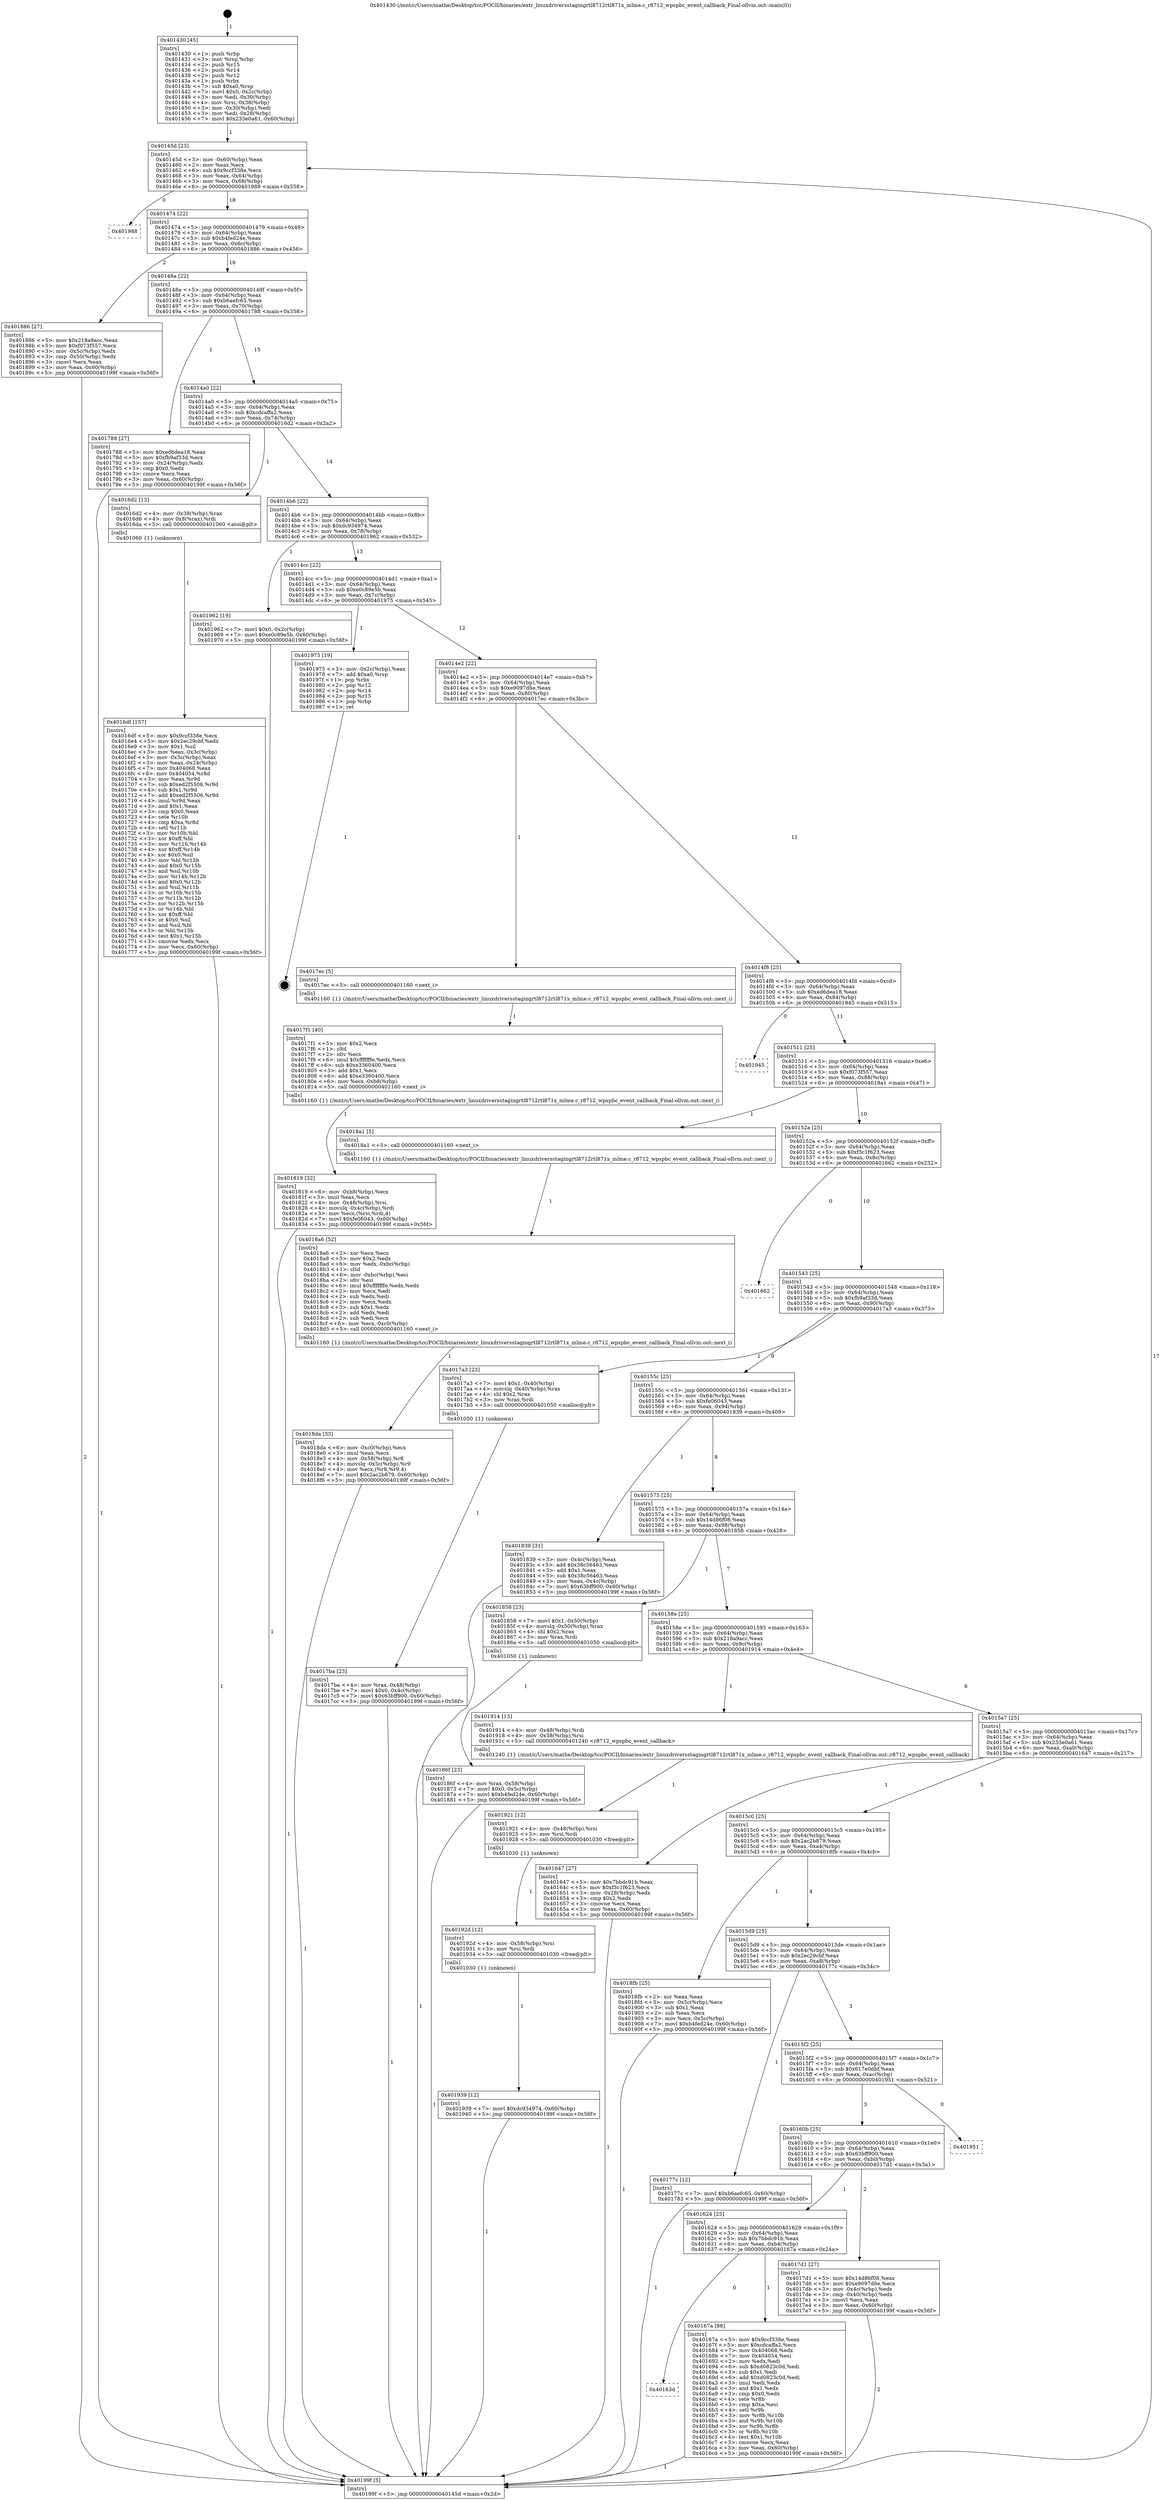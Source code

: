 digraph "0x401430" {
  label = "0x401430 (/mnt/c/Users/mathe/Desktop/tcc/POCII/binaries/extr_linuxdriversstagingrtl8712rtl871x_mlme.c_r8712_wpspbc_event_callback_Final-ollvm.out::main(0))"
  labelloc = "t"
  node[shape=record]

  Entry [label="",width=0.3,height=0.3,shape=circle,fillcolor=black,style=filled]
  "0x40145d" [label="{
     0x40145d [23]\l
     | [instrs]\l
     &nbsp;&nbsp;0x40145d \<+3\>: mov -0x60(%rbp),%eax\l
     &nbsp;&nbsp;0x401460 \<+2\>: mov %eax,%ecx\l
     &nbsp;&nbsp;0x401462 \<+6\>: sub $0x9ccf338e,%ecx\l
     &nbsp;&nbsp;0x401468 \<+3\>: mov %eax,-0x64(%rbp)\l
     &nbsp;&nbsp;0x40146b \<+3\>: mov %ecx,-0x68(%rbp)\l
     &nbsp;&nbsp;0x40146e \<+6\>: je 0000000000401988 \<main+0x558\>\l
  }"]
  "0x401988" [label="{
     0x401988\l
  }", style=dashed]
  "0x401474" [label="{
     0x401474 [22]\l
     | [instrs]\l
     &nbsp;&nbsp;0x401474 \<+5\>: jmp 0000000000401479 \<main+0x49\>\l
     &nbsp;&nbsp;0x401479 \<+3\>: mov -0x64(%rbp),%eax\l
     &nbsp;&nbsp;0x40147c \<+5\>: sub $0xb4fed24e,%eax\l
     &nbsp;&nbsp;0x401481 \<+3\>: mov %eax,-0x6c(%rbp)\l
     &nbsp;&nbsp;0x401484 \<+6\>: je 0000000000401886 \<main+0x456\>\l
  }"]
  Exit [label="",width=0.3,height=0.3,shape=circle,fillcolor=black,style=filled,peripheries=2]
  "0x401886" [label="{
     0x401886 [27]\l
     | [instrs]\l
     &nbsp;&nbsp;0x401886 \<+5\>: mov $0x218a9acc,%eax\l
     &nbsp;&nbsp;0x40188b \<+5\>: mov $0xf073f557,%ecx\l
     &nbsp;&nbsp;0x401890 \<+3\>: mov -0x5c(%rbp),%edx\l
     &nbsp;&nbsp;0x401893 \<+3\>: cmp -0x50(%rbp),%edx\l
     &nbsp;&nbsp;0x401896 \<+3\>: cmovl %ecx,%eax\l
     &nbsp;&nbsp;0x401899 \<+3\>: mov %eax,-0x60(%rbp)\l
     &nbsp;&nbsp;0x40189c \<+5\>: jmp 000000000040199f \<main+0x56f\>\l
  }"]
  "0x40148a" [label="{
     0x40148a [22]\l
     | [instrs]\l
     &nbsp;&nbsp;0x40148a \<+5\>: jmp 000000000040148f \<main+0x5f\>\l
     &nbsp;&nbsp;0x40148f \<+3\>: mov -0x64(%rbp),%eax\l
     &nbsp;&nbsp;0x401492 \<+5\>: sub $0xb6aefc65,%eax\l
     &nbsp;&nbsp;0x401497 \<+3\>: mov %eax,-0x70(%rbp)\l
     &nbsp;&nbsp;0x40149a \<+6\>: je 0000000000401788 \<main+0x358\>\l
  }"]
  "0x401939" [label="{
     0x401939 [12]\l
     | [instrs]\l
     &nbsp;&nbsp;0x401939 \<+7\>: movl $0xdc934974,-0x60(%rbp)\l
     &nbsp;&nbsp;0x401940 \<+5\>: jmp 000000000040199f \<main+0x56f\>\l
  }"]
  "0x401788" [label="{
     0x401788 [27]\l
     | [instrs]\l
     &nbsp;&nbsp;0x401788 \<+5\>: mov $0xed6dea18,%eax\l
     &nbsp;&nbsp;0x40178d \<+5\>: mov $0xfb9af33d,%ecx\l
     &nbsp;&nbsp;0x401792 \<+3\>: mov -0x24(%rbp),%edx\l
     &nbsp;&nbsp;0x401795 \<+3\>: cmp $0x0,%edx\l
     &nbsp;&nbsp;0x401798 \<+3\>: cmove %ecx,%eax\l
     &nbsp;&nbsp;0x40179b \<+3\>: mov %eax,-0x60(%rbp)\l
     &nbsp;&nbsp;0x40179e \<+5\>: jmp 000000000040199f \<main+0x56f\>\l
  }"]
  "0x4014a0" [label="{
     0x4014a0 [22]\l
     | [instrs]\l
     &nbsp;&nbsp;0x4014a0 \<+5\>: jmp 00000000004014a5 \<main+0x75\>\l
     &nbsp;&nbsp;0x4014a5 \<+3\>: mov -0x64(%rbp),%eax\l
     &nbsp;&nbsp;0x4014a8 \<+5\>: sub $0xcdcaffa2,%eax\l
     &nbsp;&nbsp;0x4014ad \<+3\>: mov %eax,-0x74(%rbp)\l
     &nbsp;&nbsp;0x4014b0 \<+6\>: je 00000000004016d2 \<main+0x2a2\>\l
  }"]
  "0x40192d" [label="{
     0x40192d [12]\l
     | [instrs]\l
     &nbsp;&nbsp;0x40192d \<+4\>: mov -0x58(%rbp),%rsi\l
     &nbsp;&nbsp;0x401931 \<+3\>: mov %rsi,%rdi\l
     &nbsp;&nbsp;0x401934 \<+5\>: call 0000000000401030 \<free@plt\>\l
     | [calls]\l
     &nbsp;&nbsp;0x401030 \{1\} (unknown)\l
  }"]
  "0x4016d2" [label="{
     0x4016d2 [13]\l
     | [instrs]\l
     &nbsp;&nbsp;0x4016d2 \<+4\>: mov -0x38(%rbp),%rax\l
     &nbsp;&nbsp;0x4016d6 \<+4\>: mov 0x8(%rax),%rdi\l
     &nbsp;&nbsp;0x4016da \<+5\>: call 0000000000401060 \<atoi@plt\>\l
     | [calls]\l
     &nbsp;&nbsp;0x401060 \{1\} (unknown)\l
  }"]
  "0x4014b6" [label="{
     0x4014b6 [22]\l
     | [instrs]\l
     &nbsp;&nbsp;0x4014b6 \<+5\>: jmp 00000000004014bb \<main+0x8b\>\l
     &nbsp;&nbsp;0x4014bb \<+3\>: mov -0x64(%rbp),%eax\l
     &nbsp;&nbsp;0x4014be \<+5\>: sub $0xdc934974,%eax\l
     &nbsp;&nbsp;0x4014c3 \<+3\>: mov %eax,-0x78(%rbp)\l
     &nbsp;&nbsp;0x4014c6 \<+6\>: je 0000000000401962 \<main+0x532\>\l
  }"]
  "0x401921" [label="{
     0x401921 [12]\l
     | [instrs]\l
     &nbsp;&nbsp;0x401921 \<+4\>: mov -0x48(%rbp),%rsi\l
     &nbsp;&nbsp;0x401925 \<+3\>: mov %rsi,%rdi\l
     &nbsp;&nbsp;0x401928 \<+5\>: call 0000000000401030 \<free@plt\>\l
     | [calls]\l
     &nbsp;&nbsp;0x401030 \{1\} (unknown)\l
  }"]
  "0x401962" [label="{
     0x401962 [19]\l
     | [instrs]\l
     &nbsp;&nbsp;0x401962 \<+7\>: movl $0x0,-0x2c(%rbp)\l
     &nbsp;&nbsp;0x401969 \<+7\>: movl $0xe0c89e5b,-0x60(%rbp)\l
     &nbsp;&nbsp;0x401970 \<+5\>: jmp 000000000040199f \<main+0x56f\>\l
  }"]
  "0x4014cc" [label="{
     0x4014cc [22]\l
     | [instrs]\l
     &nbsp;&nbsp;0x4014cc \<+5\>: jmp 00000000004014d1 \<main+0xa1\>\l
     &nbsp;&nbsp;0x4014d1 \<+3\>: mov -0x64(%rbp),%eax\l
     &nbsp;&nbsp;0x4014d4 \<+5\>: sub $0xe0c89e5b,%eax\l
     &nbsp;&nbsp;0x4014d9 \<+3\>: mov %eax,-0x7c(%rbp)\l
     &nbsp;&nbsp;0x4014dc \<+6\>: je 0000000000401975 \<main+0x545\>\l
  }"]
  "0x4018da" [label="{
     0x4018da [33]\l
     | [instrs]\l
     &nbsp;&nbsp;0x4018da \<+6\>: mov -0xc0(%rbp),%ecx\l
     &nbsp;&nbsp;0x4018e0 \<+3\>: imul %eax,%ecx\l
     &nbsp;&nbsp;0x4018e3 \<+4\>: mov -0x58(%rbp),%r8\l
     &nbsp;&nbsp;0x4018e7 \<+4\>: movslq -0x5c(%rbp),%r9\l
     &nbsp;&nbsp;0x4018eb \<+4\>: mov %ecx,(%r8,%r9,4)\l
     &nbsp;&nbsp;0x4018ef \<+7\>: movl $0x2ac2b879,-0x60(%rbp)\l
     &nbsp;&nbsp;0x4018f6 \<+5\>: jmp 000000000040199f \<main+0x56f\>\l
  }"]
  "0x401975" [label="{
     0x401975 [19]\l
     | [instrs]\l
     &nbsp;&nbsp;0x401975 \<+3\>: mov -0x2c(%rbp),%eax\l
     &nbsp;&nbsp;0x401978 \<+7\>: add $0xa0,%rsp\l
     &nbsp;&nbsp;0x40197f \<+1\>: pop %rbx\l
     &nbsp;&nbsp;0x401980 \<+2\>: pop %r12\l
     &nbsp;&nbsp;0x401982 \<+2\>: pop %r14\l
     &nbsp;&nbsp;0x401984 \<+2\>: pop %r15\l
     &nbsp;&nbsp;0x401986 \<+1\>: pop %rbp\l
     &nbsp;&nbsp;0x401987 \<+1\>: ret\l
  }"]
  "0x4014e2" [label="{
     0x4014e2 [22]\l
     | [instrs]\l
     &nbsp;&nbsp;0x4014e2 \<+5\>: jmp 00000000004014e7 \<main+0xb7\>\l
     &nbsp;&nbsp;0x4014e7 \<+3\>: mov -0x64(%rbp),%eax\l
     &nbsp;&nbsp;0x4014ea \<+5\>: sub $0xe9097d6e,%eax\l
     &nbsp;&nbsp;0x4014ef \<+3\>: mov %eax,-0x80(%rbp)\l
     &nbsp;&nbsp;0x4014f2 \<+6\>: je 00000000004017ec \<main+0x3bc\>\l
  }"]
  "0x4018a6" [label="{
     0x4018a6 [52]\l
     | [instrs]\l
     &nbsp;&nbsp;0x4018a6 \<+2\>: xor %ecx,%ecx\l
     &nbsp;&nbsp;0x4018a8 \<+5\>: mov $0x2,%edx\l
     &nbsp;&nbsp;0x4018ad \<+6\>: mov %edx,-0xbc(%rbp)\l
     &nbsp;&nbsp;0x4018b3 \<+1\>: cltd\l
     &nbsp;&nbsp;0x4018b4 \<+6\>: mov -0xbc(%rbp),%esi\l
     &nbsp;&nbsp;0x4018ba \<+2\>: idiv %esi\l
     &nbsp;&nbsp;0x4018bc \<+6\>: imul $0xfffffffe,%edx,%edx\l
     &nbsp;&nbsp;0x4018c2 \<+2\>: mov %ecx,%edi\l
     &nbsp;&nbsp;0x4018c4 \<+2\>: sub %edx,%edi\l
     &nbsp;&nbsp;0x4018c6 \<+2\>: mov %ecx,%edx\l
     &nbsp;&nbsp;0x4018c8 \<+3\>: sub $0x1,%edx\l
     &nbsp;&nbsp;0x4018cb \<+2\>: add %edx,%edi\l
     &nbsp;&nbsp;0x4018cd \<+2\>: sub %edi,%ecx\l
     &nbsp;&nbsp;0x4018cf \<+6\>: mov %ecx,-0xc0(%rbp)\l
     &nbsp;&nbsp;0x4018d5 \<+5\>: call 0000000000401160 \<next_i\>\l
     | [calls]\l
     &nbsp;&nbsp;0x401160 \{1\} (/mnt/c/Users/mathe/Desktop/tcc/POCII/binaries/extr_linuxdriversstagingrtl8712rtl871x_mlme.c_r8712_wpspbc_event_callback_Final-ollvm.out::next_i)\l
  }"]
  "0x4017ec" [label="{
     0x4017ec [5]\l
     | [instrs]\l
     &nbsp;&nbsp;0x4017ec \<+5\>: call 0000000000401160 \<next_i\>\l
     | [calls]\l
     &nbsp;&nbsp;0x401160 \{1\} (/mnt/c/Users/mathe/Desktop/tcc/POCII/binaries/extr_linuxdriversstagingrtl8712rtl871x_mlme.c_r8712_wpspbc_event_callback_Final-ollvm.out::next_i)\l
  }"]
  "0x4014f8" [label="{
     0x4014f8 [25]\l
     | [instrs]\l
     &nbsp;&nbsp;0x4014f8 \<+5\>: jmp 00000000004014fd \<main+0xcd\>\l
     &nbsp;&nbsp;0x4014fd \<+3\>: mov -0x64(%rbp),%eax\l
     &nbsp;&nbsp;0x401500 \<+5\>: sub $0xed6dea18,%eax\l
     &nbsp;&nbsp;0x401505 \<+6\>: mov %eax,-0x84(%rbp)\l
     &nbsp;&nbsp;0x40150b \<+6\>: je 0000000000401945 \<main+0x515\>\l
  }"]
  "0x40186f" [label="{
     0x40186f [23]\l
     | [instrs]\l
     &nbsp;&nbsp;0x40186f \<+4\>: mov %rax,-0x58(%rbp)\l
     &nbsp;&nbsp;0x401873 \<+7\>: movl $0x0,-0x5c(%rbp)\l
     &nbsp;&nbsp;0x40187a \<+7\>: movl $0xb4fed24e,-0x60(%rbp)\l
     &nbsp;&nbsp;0x401881 \<+5\>: jmp 000000000040199f \<main+0x56f\>\l
  }"]
  "0x401945" [label="{
     0x401945\l
  }", style=dashed]
  "0x401511" [label="{
     0x401511 [25]\l
     | [instrs]\l
     &nbsp;&nbsp;0x401511 \<+5\>: jmp 0000000000401516 \<main+0xe6\>\l
     &nbsp;&nbsp;0x401516 \<+3\>: mov -0x64(%rbp),%eax\l
     &nbsp;&nbsp;0x401519 \<+5\>: sub $0xf073f557,%eax\l
     &nbsp;&nbsp;0x40151e \<+6\>: mov %eax,-0x88(%rbp)\l
     &nbsp;&nbsp;0x401524 \<+6\>: je 00000000004018a1 \<main+0x471\>\l
  }"]
  "0x401819" [label="{
     0x401819 [32]\l
     | [instrs]\l
     &nbsp;&nbsp;0x401819 \<+6\>: mov -0xb8(%rbp),%ecx\l
     &nbsp;&nbsp;0x40181f \<+3\>: imul %eax,%ecx\l
     &nbsp;&nbsp;0x401822 \<+4\>: mov -0x48(%rbp),%rsi\l
     &nbsp;&nbsp;0x401826 \<+4\>: movslq -0x4c(%rbp),%rdi\l
     &nbsp;&nbsp;0x40182a \<+3\>: mov %ecx,(%rsi,%rdi,4)\l
     &nbsp;&nbsp;0x40182d \<+7\>: movl $0xfe06043,-0x60(%rbp)\l
     &nbsp;&nbsp;0x401834 \<+5\>: jmp 000000000040199f \<main+0x56f\>\l
  }"]
  "0x4018a1" [label="{
     0x4018a1 [5]\l
     | [instrs]\l
     &nbsp;&nbsp;0x4018a1 \<+5\>: call 0000000000401160 \<next_i\>\l
     | [calls]\l
     &nbsp;&nbsp;0x401160 \{1\} (/mnt/c/Users/mathe/Desktop/tcc/POCII/binaries/extr_linuxdriversstagingrtl8712rtl871x_mlme.c_r8712_wpspbc_event_callback_Final-ollvm.out::next_i)\l
  }"]
  "0x40152a" [label="{
     0x40152a [25]\l
     | [instrs]\l
     &nbsp;&nbsp;0x40152a \<+5\>: jmp 000000000040152f \<main+0xff\>\l
     &nbsp;&nbsp;0x40152f \<+3\>: mov -0x64(%rbp),%eax\l
     &nbsp;&nbsp;0x401532 \<+5\>: sub $0xf3c1f623,%eax\l
     &nbsp;&nbsp;0x401537 \<+6\>: mov %eax,-0x8c(%rbp)\l
     &nbsp;&nbsp;0x40153d \<+6\>: je 0000000000401662 \<main+0x232\>\l
  }"]
  "0x4017f1" [label="{
     0x4017f1 [40]\l
     | [instrs]\l
     &nbsp;&nbsp;0x4017f1 \<+5\>: mov $0x2,%ecx\l
     &nbsp;&nbsp;0x4017f6 \<+1\>: cltd\l
     &nbsp;&nbsp;0x4017f7 \<+2\>: idiv %ecx\l
     &nbsp;&nbsp;0x4017f9 \<+6\>: imul $0xfffffffe,%edx,%ecx\l
     &nbsp;&nbsp;0x4017ff \<+6\>: sub $0xe3360400,%ecx\l
     &nbsp;&nbsp;0x401805 \<+3\>: add $0x1,%ecx\l
     &nbsp;&nbsp;0x401808 \<+6\>: add $0xe3360400,%ecx\l
     &nbsp;&nbsp;0x40180e \<+6\>: mov %ecx,-0xb8(%rbp)\l
     &nbsp;&nbsp;0x401814 \<+5\>: call 0000000000401160 \<next_i\>\l
     | [calls]\l
     &nbsp;&nbsp;0x401160 \{1\} (/mnt/c/Users/mathe/Desktop/tcc/POCII/binaries/extr_linuxdriversstagingrtl8712rtl871x_mlme.c_r8712_wpspbc_event_callback_Final-ollvm.out::next_i)\l
  }"]
  "0x401662" [label="{
     0x401662\l
  }", style=dashed]
  "0x401543" [label="{
     0x401543 [25]\l
     | [instrs]\l
     &nbsp;&nbsp;0x401543 \<+5\>: jmp 0000000000401548 \<main+0x118\>\l
     &nbsp;&nbsp;0x401548 \<+3\>: mov -0x64(%rbp),%eax\l
     &nbsp;&nbsp;0x40154b \<+5\>: sub $0xfb9af33d,%eax\l
     &nbsp;&nbsp;0x401550 \<+6\>: mov %eax,-0x90(%rbp)\l
     &nbsp;&nbsp;0x401556 \<+6\>: je 00000000004017a3 \<main+0x373\>\l
  }"]
  "0x4017ba" [label="{
     0x4017ba [23]\l
     | [instrs]\l
     &nbsp;&nbsp;0x4017ba \<+4\>: mov %rax,-0x48(%rbp)\l
     &nbsp;&nbsp;0x4017be \<+7\>: movl $0x0,-0x4c(%rbp)\l
     &nbsp;&nbsp;0x4017c5 \<+7\>: movl $0x63bff900,-0x60(%rbp)\l
     &nbsp;&nbsp;0x4017cc \<+5\>: jmp 000000000040199f \<main+0x56f\>\l
  }"]
  "0x4017a3" [label="{
     0x4017a3 [23]\l
     | [instrs]\l
     &nbsp;&nbsp;0x4017a3 \<+7\>: movl $0x1,-0x40(%rbp)\l
     &nbsp;&nbsp;0x4017aa \<+4\>: movslq -0x40(%rbp),%rax\l
     &nbsp;&nbsp;0x4017ae \<+4\>: shl $0x2,%rax\l
     &nbsp;&nbsp;0x4017b2 \<+3\>: mov %rax,%rdi\l
     &nbsp;&nbsp;0x4017b5 \<+5\>: call 0000000000401050 \<malloc@plt\>\l
     | [calls]\l
     &nbsp;&nbsp;0x401050 \{1\} (unknown)\l
  }"]
  "0x40155c" [label="{
     0x40155c [25]\l
     | [instrs]\l
     &nbsp;&nbsp;0x40155c \<+5\>: jmp 0000000000401561 \<main+0x131\>\l
     &nbsp;&nbsp;0x401561 \<+3\>: mov -0x64(%rbp),%eax\l
     &nbsp;&nbsp;0x401564 \<+5\>: sub $0xfe06043,%eax\l
     &nbsp;&nbsp;0x401569 \<+6\>: mov %eax,-0x94(%rbp)\l
     &nbsp;&nbsp;0x40156f \<+6\>: je 0000000000401839 \<main+0x409\>\l
  }"]
  "0x4016df" [label="{
     0x4016df [157]\l
     | [instrs]\l
     &nbsp;&nbsp;0x4016df \<+5\>: mov $0x9ccf338e,%ecx\l
     &nbsp;&nbsp;0x4016e4 \<+5\>: mov $0x2ec29cbf,%edx\l
     &nbsp;&nbsp;0x4016e9 \<+3\>: mov $0x1,%sil\l
     &nbsp;&nbsp;0x4016ec \<+3\>: mov %eax,-0x3c(%rbp)\l
     &nbsp;&nbsp;0x4016ef \<+3\>: mov -0x3c(%rbp),%eax\l
     &nbsp;&nbsp;0x4016f2 \<+3\>: mov %eax,-0x24(%rbp)\l
     &nbsp;&nbsp;0x4016f5 \<+7\>: mov 0x404068,%eax\l
     &nbsp;&nbsp;0x4016fc \<+8\>: mov 0x404054,%r8d\l
     &nbsp;&nbsp;0x401704 \<+3\>: mov %eax,%r9d\l
     &nbsp;&nbsp;0x401707 \<+7\>: sub $0xed2f5506,%r9d\l
     &nbsp;&nbsp;0x40170e \<+4\>: sub $0x1,%r9d\l
     &nbsp;&nbsp;0x401712 \<+7\>: add $0xed2f5506,%r9d\l
     &nbsp;&nbsp;0x401719 \<+4\>: imul %r9d,%eax\l
     &nbsp;&nbsp;0x40171d \<+3\>: and $0x1,%eax\l
     &nbsp;&nbsp;0x401720 \<+3\>: cmp $0x0,%eax\l
     &nbsp;&nbsp;0x401723 \<+4\>: sete %r10b\l
     &nbsp;&nbsp;0x401727 \<+4\>: cmp $0xa,%r8d\l
     &nbsp;&nbsp;0x40172b \<+4\>: setl %r11b\l
     &nbsp;&nbsp;0x40172f \<+3\>: mov %r10b,%bl\l
     &nbsp;&nbsp;0x401732 \<+3\>: xor $0xff,%bl\l
     &nbsp;&nbsp;0x401735 \<+3\>: mov %r11b,%r14b\l
     &nbsp;&nbsp;0x401738 \<+4\>: xor $0xff,%r14b\l
     &nbsp;&nbsp;0x40173c \<+4\>: xor $0x0,%sil\l
     &nbsp;&nbsp;0x401740 \<+3\>: mov %bl,%r15b\l
     &nbsp;&nbsp;0x401743 \<+4\>: and $0x0,%r15b\l
     &nbsp;&nbsp;0x401747 \<+3\>: and %sil,%r10b\l
     &nbsp;&nbsp;0x40174a \<+3\>: mov %r14b,%r12b\l
     &nbsp;&nbsp;0x40174d \<+4\>: and $0x0,%r12b\l
     &nbsp;&nbsp;0x401751 \<+3\>: and %sil,%r11b\l
     &nbsp;&nbsp;0x401754 \<+3\>: or %r10b,%r15b\l
     &nbsp;&nbsp;0x401757 \<+3\>: or %r11b,%r12b\l
     &nbsp;&nbsp;0x40175a \<+3\>: xor %r12b,%r15b\l
     &nbsp;&nbsp;0x40175d \<+3\>: or %r14b,%bl\l
     &nbsp;&nbsp;0x401760 \<+3\>: xor $0xff,%bl\l
     &nbsp;&nbsp;0x401763 \<+4\>: or $0x0,%sil\l
     &nbsp;&nbsp;0x401767 \<+3\>: and %sil,%bl\l
     &nbsp;&nbsp;0x40176a \<+3\>: or %bl,%r15b\l
     &nbsp;&nbsp;0x40176d \<+4\>: test $0x1,%r15b\l
     &nbsp;&nbsp;0x401771 \<+3\>: cmovne %edx,%ecx\l
     &nbsp;&nbsp;0x401774 \<+3\>: mov %ecx,-0x60(%rbp)\l
     &nbsp;&nbsp;0x401777 \<+5\>: jmp 000000000040199f \<main+0x56f\>\l
  }"]
  "0x401839" [label="{
     0x401839 [31]\l
     | [instrs]\l
     &nbsp;&nbsp;0x401839 \<+3\>: mov -0x4c(%rbp),%eax\l
     &nbsp;&nbsp;0x40183c \<+5\>: add $0x38c56463,%eax\l
     &nbsp;&nbsp;0x401841 \<+3\>: add $0x1,%eax\l
     &nbsp;&nbsp;0x401844 \<+5\>: sub $0x38c56463,%eax\l
     &nbsp;&nbsp;0x401849 \<+3\>: mov %eax,-0x4c(%rbp)\l
     &nbsp;&nbsp;0x40184c \<+7\>: movl $0x63bff900,-0x60(%rbp)\l
     &nbsp;&nbsp;0x401853 \<+5\>: jmp 000000000040199f \<main+0x56f\>\l
  }"]
  "0x401575" [label="{
     0x401575 [25]\l
     | [instrs]\l
     &nbsp;&nbsp;0x401575 \<+5\>: jmp 000000000040157a \<main+0x14a\>\l
     &nbsp;&nbsp;0x40157a \<+3\>: mov -0x64(%rbp),%eax\l
     &nbsp;&nbsp;0x40157d \<+5\>: sub $0x14d86f08,%eax\l
     &nbsp;&nbsp;0x401582 \<+6\>: mov %eax,-0x98(%rbp)\l
     &nbsp;&nbsp;0x401588 \<+6\>: je 0000000000401858 \<main+0x428\>\l
  }"]
  "0x40163d" [label="{
     0x40163d\l
  }", style=dashed]
  "0x401858" [label="{
     0x401858 [23]\l
     | [instrs]\l
     &nbsp;&nbsp;0x401858 \<+7\>: movl $0x1,-0x50(%rbp)\l
     &nbsp;&nbsp;0x40185f \<+4\>: movslq -0x50(%rbp),%rax\l
     &nbsp;&nbsp;0x401863 \<+4\>: shl $0x2,%rax\l
     &nbsp;&nbsp;0x401867 \<+3\>: mov %rax,%rdi\l
     &nbsp;&nbsp;0x40186a \<+5\>: call 0000000000401050 \<malloc@plt\>\l
     | [calls]\l
     &nbsp;&nbsp;0x401050 \{1\} (unknown)\l
  }"]
  "0x40158e" [label="{
     0x40158e [25]\l
     | [instrs]\l
     &nbsp;&nbsp;0x40158e \<+5\>: jmp 0000000000401593 \<main+0x163\>\l
     &nbsp;&nbsp;0x401593 \<+3\>: mov -0x64(%rbp),%eax\l
     &nbsp;&nbsp;0x401596 \<+5\>: sub $0x218a9acc,%eax\l
     &nbsp;&nbsp;0x40159b \<+6\>: mov %eax,-0x9c(%rbp)\l
     &nbsp;&nbsp;0x4015a1 \<+6\>: je 0000000000401914 \<main+0x4e4\>\l
  }"]
  "0x40167a" [label="{
     0x40167a [88]\l
     | [instrs]\l
     &nbsp;&nbsp;0x40167a \<+5\>: mov $0x9ccf338e,%eax\l
     &nbsp;&nbsp;0x40167f \<+5\>: mov $0xcdcaffa2,%ecx\l
     &nbsp;&nbsp;0x401684 \<+7\>: mov 0x404068,%edx\l
     &nbsp;&nbsp;0x40168b \<+7\>: mov 0x404054,%esi\l
     &nbsp;&nbsp;0x401692 \<+2\>: mov %edx,%edi\l
     &nbsp;&nbsp;0x401694 \<+6\>: sub $0xd0823c0d,%edi\l
     &nbsp;&nbsp;0x40169a \<+3\>: sub $0x1,%edi\l
     &nbsp;&nbsp;0x40169d \<+6\>: add $0xd0823c0d,%edi\l
     &nbsp;&nbsp;0x4016a3 \<+3\>: imul %edi,%edx\l
     &nbsp;&nbsp;0x4016a6 \<+3\>: and $0x1,%edx\l
     &nbsp;&nbsp;0x4016a9 \<+3\>: cmp $0x0,%edx\l
     &nbsp;&nbsp;0x4016ac \<+4\>: sete %r8b\l
     &nbsp;&nbsp;0x4016b0 \<+3\>: cmp $0xa,%esi\l
     &nbsp;&nbsp;0x4016b3 \<+4\>: setl %r9b\l
     &nbsp;&nbsp;0x4016b7 \<+3\>: mov %r8b,%r10b\l
     &nbsp;&nbsp;0x4016ba \<+3\>: and %r9b,%r10b\l
     &nbsp;&nbsp;0x4016bd \<+3\>: xor %r9b,%r8b\l
     &nbsp;&nbsp;0x4016c0 \<+3\>: or %r8b,%r10b\l
     &nbsp;&nbsp;0x4016c3 \<+4\>: test $0x1,%r10b\l
     &nbsp;&nbsp;0x4016c7 \<+3\>: cmovne %ecx,%eax\l
     &nbsp;&nbsp;0x4016ca \<+3\>: mov %eax,-0x60(%rbp)\l
     &nbsp;&nbsp;0x4016cd \<+5\>: jmp 000000000040199f \<main+0x56f\>\l
  }"]
  "0x401914" [label="{
     0x401914 [13]\l
     | [instrs]\l
     &nbsp;&nbsp;0x401914 \<+4\>: mov -0x48(%rbp),%rdi\l
     &nbsp;&nbsp;0x401918 \<+4\>: mov -0x58(%rbp),%rsi\l
     &nbsp;&nbsp;0x40191c \<+5\>: call 0000000000401240 \<r8712_wpspbc_event_callback\>\l
     | [calls]\l
     &nbsp;&nbsp;0x401240 \{1\} (/mnt/c/Users/mathe/Desktop/tcc/POCII/binaries/extr_linuxdriversstagingrtl8712rtl871x_mlme.c_r8712_wpspbc_event_callback_Final-ollvm.out::r8712_wpspbc_event_callback)\l
  }"]
  "0x4015a7" [label="{
     0x4015a7 [25]\l
     | [instrs]\l
     &nbsp;&nbsp;0x4015a7 \<+5\>: jmp 00000000004015ac \<main+0x17c\>\l
     &nbsp;&nbsp;0x4015ac \<+3\>: mov -0x64(%rbp),%eax\l
     &nbsp;&nbsp;0x4015af \<+5\>: sub $0x233e0a61,%eax\l
     &nbsp;&nbsp;0x4015b4 \<+6\>: mov %eax,-0xa0(%rbp)\l
     &nbsp;&nbsp;0x4015ba \<+6\>: je 0000000000401647 \<main+0x217\>\l
  }"]
  "0x401624" [label="{
     0x401624 [25]\l
     | [instrs]\l
     &nbsp;&nbsp;0x401624 \<+5\>: jmp 0000000000401629 \<main+0x1f9\>\l
     &nbsp;&nbsp;0x401629 \<+3\>: mov -0x64(%rbp),%eax\l
     &nbsp;&nbsp;0x40162c \<+5\>: sub $0x7bbdc91b,%eax\l
     &nbsp;&nbsp;0x401631 \<+6\>: mov %eax,-0xb4(%rbp)\l
     &nbsp;&nbsp;0x401637 \<+6\>: je 000000000040167a \<main+0x24a\>\l
  }"]
  "0x401647" [label="{
     0x401647 [27]\l
     | [instrs]\l
     &nbsp;&nbsp;0x401647 \<+5\>: mov $0x7bbdc91b,%eax\l
     &nbsp;&nbsp;0x40164c \<+5\>: mov $0xf3c1f623,%ecx\l
     &nbsp;&nbsp;0x401651 \<+3\>: mov -0x28(%rbp),%edx\l
     &nbsp;&nbsp;0x401654 \<+3\>: cmp $0x2,%edx\l
     &nbsp;&nbsp;0x401657 \<+3\>: cmovne %ecx,%eax\l
     &nbsp;&nbsp;0x40165a \<+3\>: mov %eax,-0x60(%rbp)\l
     &nbsp;&nbsp;0x40165d \<+5\>: jmp 000000000040199f \<main+0x56f\>\l
  }"]
  "0x4015c0" [label="{
     0x4015c0 [25]\l
     | [instrs]\l
     &nbsp;&nbsp;0x4015c0 \<+5\>: jmp 00000000004015c5 \<main+0x195\>\l
     &nbsp;&nbsp;0x4015c5 \<+3\>: mov -0x64(%rbp),%eax\l
     &nbsp;&nbsp;0x4015c8 \<+5\>: sub $0x2ac2b879,%eax\l
     &nbsp;&nbsp;0x4015cd \<+6\>: mov %eax,-0xa4(%rbp)\l
     &nbsp;&nbsp;0x4015d3 \<+6\>: je 00000000004018fb \<main+0x4cb\>\l
  }"]
  "0x40199f" [label="{
     0x40199f [5]\l
     | [instrs]\l
     &nbsp;&nbsp;0x40199f \<+5\>: jmp 000000000040145d \<main+0x2d\>\l
  }"]
  "0x401430" [label="{
     0x401430 [45]\l
     | [instrs]\l
     &nbsp;&nbsp;0x401430 \<+1\>: push %rbp\l
     &nbsp;&nbsp;0x401431 \<+3\>: mov %rsp,%rbp\l
     &nbsp;&nbsp;0x401434 \<+2\>: push %r15\l
     &nbsp;&nbsp;0x401436 \<+2\>: push %r14\l
     &nbsp;&nbsp;0x401438 \<+2\>: push %r12\l
     &nbsp;&nbsp;0x40143a \<+1\>: push %rbx\l
     &nbsp;&nbsp;0x40143b \<+7\>: sub $0xa0,%rsp\l
     &nbsp;&nbsp;0x401442 \<+7\>: movl $0x0,-0x2c(%rbp)\l
     &nbsp;&nbsp;0x401449 \<+3\>: mov %edi,-0x30(%rbp)\l
     &nbsp;&nbsp;0x40144c \<+4\>: mov %rsi,-0x38(%rbp)\l
     &nbsp;&nbsp;0x401450 \<+3\>: mov -0x30(%rbp),%edi\l
     &nbsp;&nbsp;0x401453 \<+3\>: mov %edi,-0x28(%rbp)\l
     &nbsp;&nbsp;0x401456 \<+7\>: movl $0x233e0a61,-0x60(%rbp)\l
  }"]
  "0x4017d1" [label="{
     0x4017d1 [27]\l
     | [instrs]\l
     &nbsp;&nbsp;0x4017d1 \<+5\>: mov $0x14d86f08,%eax\l
     &nbsp;&nbsp;0x4017d6 \<+5\>: mov $0xe9097d6e,%ecx\l
     &nbsp;&nbsp;0x4017db \<+3\>: mov -0x4c(%rbp),%edx\l
     &nbsp;&nbsp;0x4017de \<+3\>: cmp -0x40(%rbp),%edx\l
     &nbsp;&nbsp;0x4017e1 \<+3\>: cmovl %ecx,%eax\l
     &nbsp;&nbsp;0x4017e4 \<+3\>: mov %eax,-0x60(%rbp)\l
     &nbsp;&nbsp;0x4017e7 \<+5\>: jmp 000000000040199f \<main+0x56f\>\l
  }"]
  "0x4018fb" [label="{
     0x4018fb [25]\l
     | [instrs]\l
     &nbsp;&nbsp;0x4018fb \<+2\>: xor %eax,%eax\l
     &nbsp;&nbsp;0x4018fd \<+3\>: mov -0x5c(%rbp),%ecx\l
     &nbsp;&nbsp;0x401900 \<+3\>: sub $0x1,%eax\l
     &nbsp;&nbsp;0x401903 \<+2\>: sub %eax,%ecx\l
     &nbsp;&nbsp;0x401905 \<+3\>: mov %ecx,-0x5c(%rbp)\l
     &nbsp;&nbsp;0x401908 \<+7\>: movl $0xb4fed24e,-0x60(%rbp)\l
     &nbsp;&nbsp;0x40190f \<+5\>: jmp 000000000040199f \<main+0x56f\>\l
  }"]
  "0x4015d9" [label="{
     0x4015d9 [25]\l
     | [instrs]\l
     &nbsp;&nbsp;0x4015d9 \<+5\>: jmp 00000000004015de \<main+0x1ae\>\l
     &nbsp;&nbsp;0x4015de \<+3\>: mov -0x64(%rbp),%eax\l
     &nbsp;&nbsp;0x4015e1 \<+5\>: sub $0x2ec29cbf,%eax\l
     &nbsp;&nbsp;0x4015e6 \<+6\>: mov %eax,-0xa8(%rbp)\l
     &nbsp;&nbsp;0x4015ec \<+6\>: je 000000000040177c \<main+0x34c\>\l
  }"]
  "0x40160b" [label="{
     0x40160b [25]\l
     | [instrs]\l
     &nbsp;&nbsp;0x40160b \<+5\>: jmp 0000000000401610 \<main+0x1e0\>\l
     &nbsp;&nbsp;0x401610 \<+3\>: mov -0x64(%rbp),%eax\l
     &nbsp;&nbsp;0x401613 \<+5\>: sub $0x63bff900,%eax\l
     &nbsp;&nbsp;0x401618 \<+6\>: mov %eax,-0xb0(%rbp)\l
     &nbsp;&nbsp;0x40161e \<+6\>: je 00000000004017d1 \<main+0x3a1\>\l
  }"]
  "0x40177c" [label="{
     0x40177c [12]\l
     | [instrs]\l
     &nbsp;&nbsp;0x40177c \<+7\>: movl $0xb6aefc65,-0x60(%rbp)\l
     &nbsp;&nbsp;0x401783 \<+5\>: jmp 000000000040199f \<main+0x56f\>\l
  }"]
  "0x4015f2" [label="{
     0x4015f2 [25]\l
     | [instrs]\l
     &nbsp;&nbsp;0x4015f2 \<+5\>: jmp 00000000004015f7 \<main+0x1c7\>\l
     &nbsp;&nbsp;0x4015f7 \<+3\>: mov -0x64(%rbp),%eax\l
     &nbsp;&nbsp;0x4015fa \<+5\>: sub $0x617e0dbf,%eax\l
     &nbsp;&nbsp;0x4015ff \<+6\>: mov %eax,-0xac(%rbp)\l
     &nbsp;&nbsp;0x401605 \<+6\>: je 0000000000401951 \<main+0x521\>\l
  }"]
  "0x401951" [label="{
     0x401951\l
  }", style=dashed]
  Entry -> "0x401430" [label=" 1"]
  "0x40145d" -> "0x401988" [label=" 0"]
  "0x40145d" -> "0x401474" [label=" 18"]
  "0x401975" -> Exit [label=" 1"]
  "0x401474" -> "0x401886" [label=" 2"]
  "0x401474" -> "0x40148a" [label=" 16"]
  "0x401962" -> "0x40199f" [label=" 1"]
  "0x40148a" -> "0x401788" [label=" 1"]
  "0x40148a" -> "0x4014a0" [label=" 15"]
  "0x401939" -> "0x40199f" [label=" 1"]
  "0x4014a0" -> "0x4016d2" [label=" 1"]
  "0x4014a0" -> "0x4014b6" [label=" 14"]
  "0x40192d" -> "0x401939" [label=" 1"]
  "0x4014b6" -> "0x401962" [label=" 1"]
  "0x4014b6" -> "0x4014cc" [label=" 13"]
  "0x401921" -> "0x40192d" [label=" 1"]
  "0x4014cc" -> "0x401975" [label=" 1"]
  "0x4014cc" -> "0x4014e2" [label=" 12"]
  "0x401914" -> "0x401921" [label=" 1"]
  "0x4014e2" -> "0x4017ec" [label=" 1"]
  "0x4014e2" -> "0x4014f8" [label=" 11"]
  "0x4018fb" -> "0x40199f" [label=" 1"]
  "0x4014f8" -> "0x401945" [label=" 0"]
  "0x4014f8" -> "0x401511" [label=" 11"]
  "0x4018da" -> "0x40199f" [label=" 1"]
  "0x401511" -> "0x4018a1" [label=" 1"]
  "0x401511" -> "0x40152a" [label=" 10"]
  "0x4018a6" -> "0x4018da" [label=" 1"]
  "0x40152a" -> "0x401662" [label=" 0"]
  "0x40152a" -> "0x401543" [label=" 10"]
  "0x4018a1" -> "0x4018a6" [label=" 1"]
  "0x401543" -> "0x4017a3" [label=" 1"]
  "0x401543" -> "0x40155c" [label=" 9"]
  "0x401886" -> "0x40199f" [label=" 2"]
  "0x40155c" -> "0x401839" [label=" 1"]
  "0x40155c" -> "0x401575" [label=" 8"]
  "0x40186f" -> "0x40199f" [label=" 1"]
  "0x401575" -> "0x401858" [label=" 1"]
  "0x401575" -> "0x40158e" [label=" 7"]
  "0x401858" -> "0x40186f" [label=" 1"]
  "0x40158e" -> "0x401914" [label=" 1"]
  "0x40158e" -> "0x4015a7" [label=" 6"]
  "0x401839" -> "0x40199f" [label=" 1"]
  "0x4015a7" -> "0x401647" [label=" 1"]
  "0x4015a7" -> "0x4015c0" [label=" 5"]
  "0x401647" -> "0x40199f" [label=" 1"]
  "0x401430" -> "0x40145d" [label=" 1"]
  "0x40199f" -> "0x40145d" [label=" 17"]
  "0x4017f1" -> "0x401819" [label=" 1"]
  "0x4015c0" -> "0x4018fb" [label=" 1"]
  "0x4015c0" -> "0x4015d9" [label=" 4"]
  "0x4017ec" -> "0x4017f1" [label=" 1"]
  "0x4015d9" -> "0x40177c" [label=" 1"]
  "0x4015d9" -> "0x4015f2" [label=" 3"]
  "0x4017ba" -> "0x40199f" [label=" 1"]
  "0x4015f2" -> "0x401951" [label=" 0"]
  "0x4015f2" -> "0x40160b" [label=" 3"]
  "0x4017d1" -> "0x40199f" [label=" 2"]
  "0x40160b" -> "0x4017d1" [label=" 2"]
  "0x40160b" -> "0x401624" [label=" 1"]
  "0x401819" -> "0x40199f" [label=" 1"]
  "0x401624" -> "0x40167a" [label=" 1"]
  "0x401624" -> "0x40163d" [label=" 0"]
  "0x40167a" -> "0x40199f" [label=" 1"]
  "0x4016d2" -> "0x4016df" [label=" 1"]
  "0x4016df" -> "0x40199f" [label=" 1"]
  "0x40177c" -> "0x40199f" [label=" 1"]
  "0x401788" -> "0x40199f" [label=" 1"]
  "0x4017a3" -> "0x4017ba" [label=" 1"]
}
